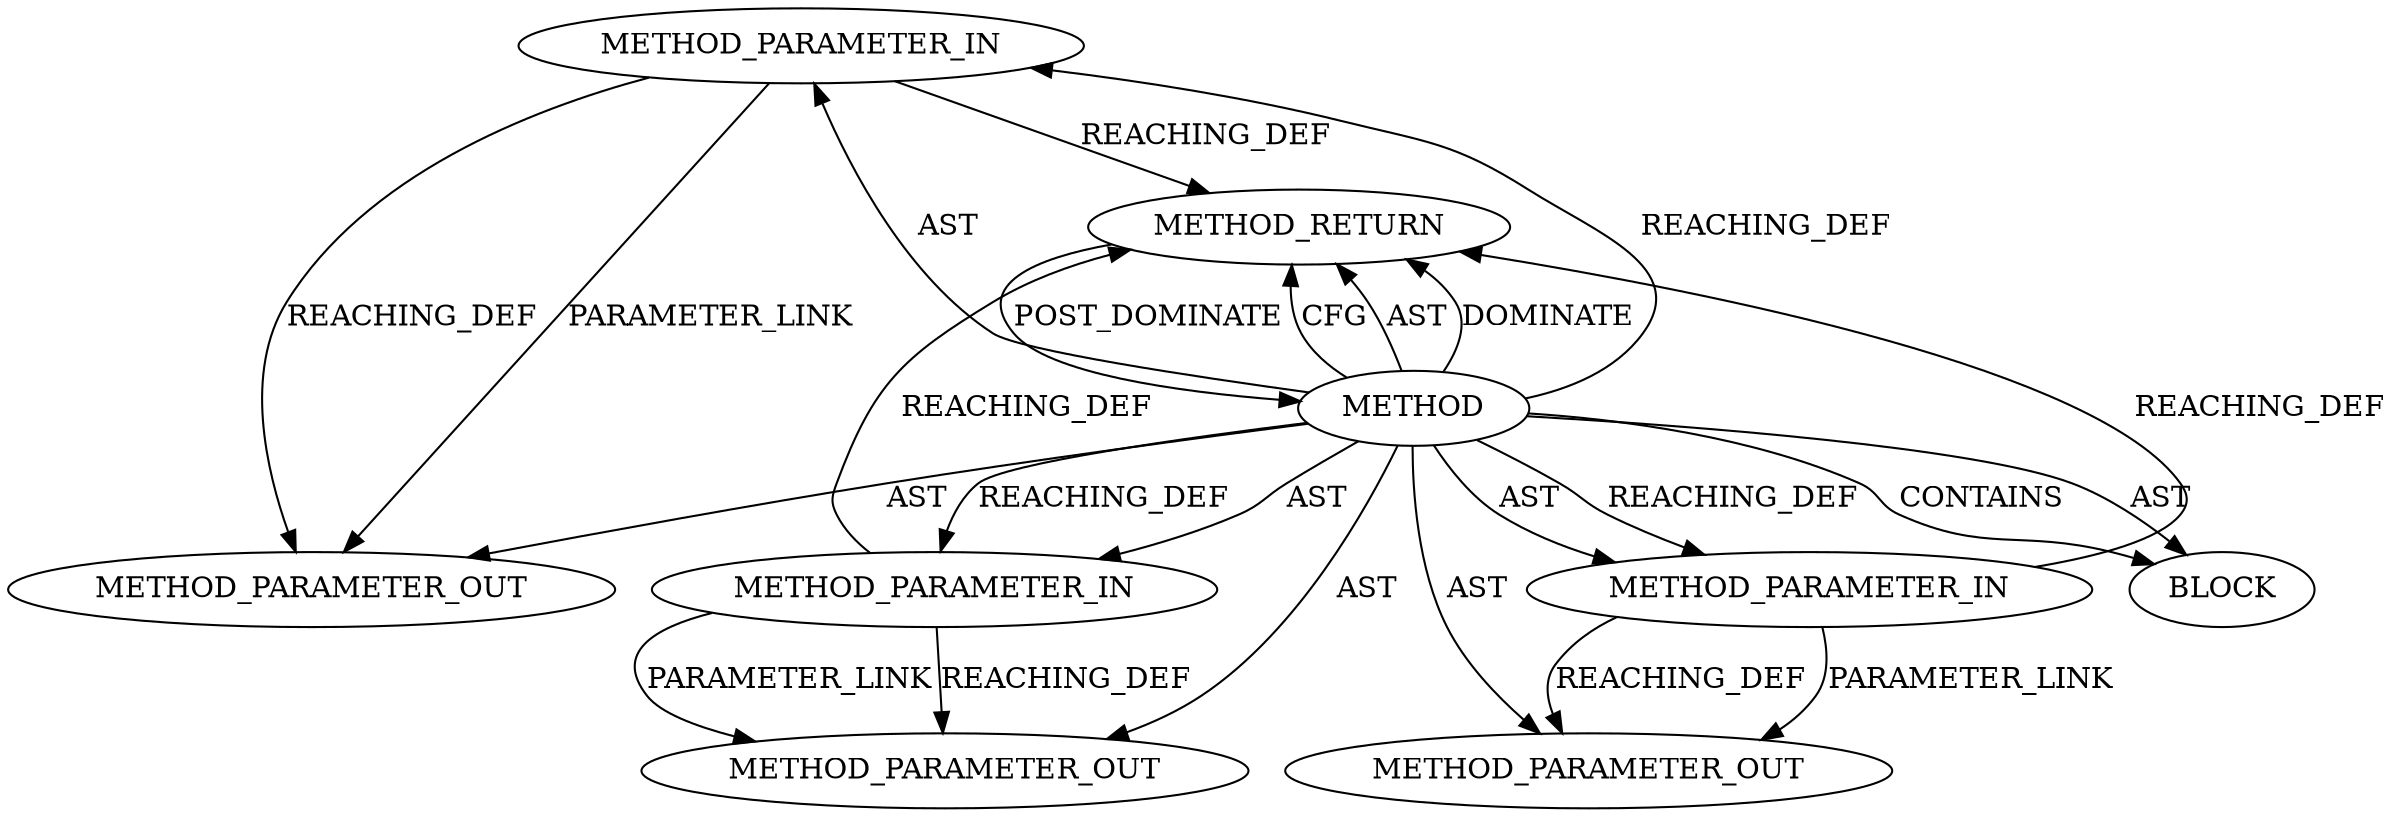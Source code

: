 digraph {
  13403 [label=METHOD_PARAMETER_OUT ORDER=1 CODE="p1" IS_VARIADIC=false TYPE_FULL_NAME="ANY" EVALUATION_STRATEGY="BY_VALUE" INDEX=1 NAME="p1"]
  12397 [label=METHOD_RETURN ORDER=2 CODE="RET" TYPE_FULL_NAME="ANY" EVALUATION_STRATEGY="BY_VALUE"]
  12393 [label=METHOD_PARAMETER_IN ORDER=1 CODE="p1" IS_VARIADIC=false TYPE_FULL_NAME="ANY" EVALUATION_STRATEGY="BY_VALUE" INDEX=1 NAME="p1"]
  12394 [label=METHOD_PARAMETER_IN ORDER=2 CODE="p2" IS_VARIADIC=false TYPE_FULL_NAME="ANY" EVALUATION_STRATEGY="BY_VALUE" INDEX=2 NAME="p2"]
  12392 [label=METHOD AST_PARENT_TYPE="NAMESPACE_BLOCK" AST_PARENT_FULL_NAME="<global>" ORDER=0 CODE="<empty>" FULL_NAME="crypto_shash_update" IS_EXTERNAL=true FILENAME="<empty>" SIGNATURE="" NAME="crypto_shash_update"]
  13404 [label=METHOD_PARAMETER_OUT ORDER=2 CODE="p2" IS_VARIADIC=false TYPE_FULL_NAME="ANY" EVALUATION_STRATEGY="BY_VALUE" INDEX=2 NAME="p2"]
  13405 [label=METHOD_PARAMETER_OUT ORDER=3 CODE="p3" IS_VARIADIC=false TYPE_FULL_NAME="ANY" EVALUATION_STRATEGY="BY_VALUE" INDEX=3 NAME="p3"]
  12395 [label=METHOD_PARAMETER_IN ORDER=3 CODE="p3" IS_VARIADIC=false TYPE_FULL_NAME="ANY" EVALUATION_STRATEGY="BY_VALUE" INDEX=3 NAME="p3"]
  12396 [label=BLOCK ORDER=1 ARGUMENT_INDEX=1 CODE="<empty>" TYPE_FULL_NAME="ANY"]
  12392 -> 12397 [label=CFG ]
  12394 -> 13404 [label=REACHING_DEF VARIABLE="p2"]
  12393 -> 13403 [label=PARAMETER_LINK ]
  12392 -> 12396 [label=AST ]
  12393 -> 13403 [label=REACHING_DEF VARIABLE="p1"]
  12394 -> 13404 [label=PARAMETER_LINK ]
  12392 -> 12394 [label=AST ]
  12395 -> 13405 [label=PARAMETER_LINK ]
  12395 -> 12397 [label=REACHING_DEF VARIABLE="p3"]
  12392 -> 12393 [label=AST ]
  12395 -> 13405 [label=REACHING_DEF VARIABLE="p3"]
  12392 -> 12396 [label=CONTAINS ]
  12394 -> 12397 [label=REACHING_DEF VARIABLE="p2"]
  12392 -> 12397 [label=AST ]
  12392 -> 12394 [label=REACHING_DEF VARIABLE=""]
  12392 -> 13405 [label=AST ]
  12392 -> 12393 [label=REACHING_DEF VARIABLE=""]
  12392 -> 12395 [label=AST ]
  12392 -> 12397 [label=DOMINATE ]
  12393 -> 12397 [label=REACHING_DEF VARIABLE="p1"]
  12392 -> 13403 [label=AST ]
  12392 -> 12395 [label=REACHING_DEF VARIABLE=""]
  12397 -> 12392 [label=POST_DOMINATE ]
  12392 -> 13404 [label=AST ]
}
